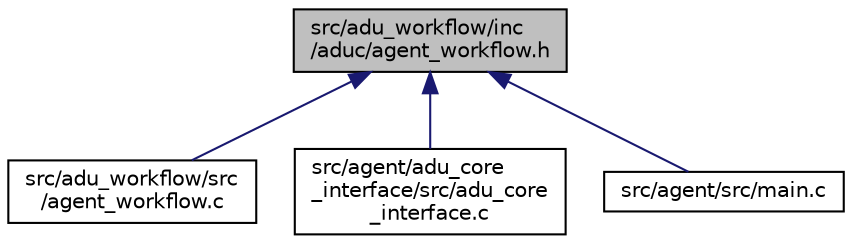 digraph "src/adu_workflow/inc/aduc/agent_workflow.h"
{
 // LATEX_PDF_SIZE
  edge [fontname="Helvetica",fontsize="10",labelfontname="Helvetica",labelfontsize="10"];
  node [fontname="Helvetica",fontsize="10",shape=record];
  Node1 [label="src/adu_workflow/inc\l/aduc/agent_workflow.h",height=0.2,width=0.4,color="black", fillcolor="grey75", style="filled", fontcolor="black",tooltip="Handles workflow requests coming in from the hub."];
  Node1 -> Node2 [dir="back",color="midnightblue",fontsize="10",style="solid",fontname="Helvetica"];
  Node2 [label="src/adu_workflow/src\l/agent_workflow.c",height=0.2,width=0.4,color="black", fillcolor="white", style="filled",URL="$agent__workflow_8c.html",tooltip="Handles workflow requests coming in from the hub."];
  Node1 -> Node3 [dir="back",color="midnightblue",fontsize="10",style="solid",fontname="Helvetica"];
  Node3 [label="src/agent/adu_core\l_interface/src/adu_core\l_interface.c",height=0.2,width=0.4,color="black", fillcolor="white", style="filled",URL="$adu__core__interface_8c.html",tooltip="Methods to communicate with \"urn:azureiot:AzureDeviceUpdateCore:1\" interface."];
  Node1 -> Node4 [dir="back",color="midnightblue",fontsize="10",style="solid",fontname="Helvetica"];
  Node4 [label="src/agent/src/main.c",height=0.2,width=0.4,color="black", fillcolor="white", style="filled",URL="$main_8c.html",tooltip="Implements the main code for the Device Update Agent."];
}
